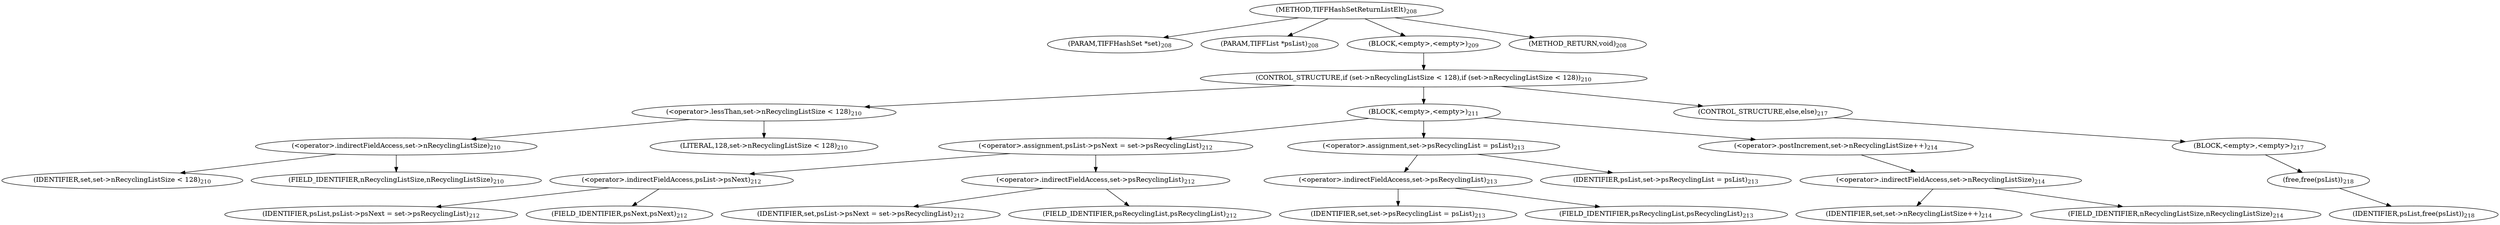digraph "TIFFHashSetReturnListElt" {  
"5121" [label = <(METHOD,TIFFHashSetReturnListElt)<SUB>208</SUB>> ]
"5122" [label = <(PARAM,TIFFHashSet *set)<SUB>208</SUB>> ]
"5123" [label = <(PARAM,TIFFList *psList)<SUB>208</SUB>> ]
"5124" [label = <(BLOCK,&lt;empty&gt;,&lt;empty&gt;)<SUB>209</SUB>> ]
"5125" [label = <(CONTROL_STRUCTURE,if (set-&gt;nRecyclingListSize &lt; 128),if (set-&gt;nRecyclingListSize &lt; 128))<SUB>210</SUB>> ]
"5126" [label = <(&lt;operator&gt;.lessThan,set-&gt;nRecyclingListSize &lt; 128)<SUB>210</SUB>> ]
"5127" [label = <(&lt;operator&gt;.indirectFieldAccess,set-&gt;nRecyclingListSize)<SUB>210</SUB>> ]
"5128" [label = <(IDENTIFIER,set,set-&gt;nRecyclingListSize &lt; 128)<SUB>210</SUB>> ]
"5129" [label = <(FIELD_IDENTIFIER,nRecyclingListSize,nRecyclingListSize)<SUB>210</SUB>> ]
"5130" [label = <(LITERAL,128,set-&gt;nRecyclingListSize &lt; 128)<SUB>210</SUB>> ]
"5131" [label = <(BLOCK,&lt;empty&gt;,&lt;empty&gt;)<SUB>211</SUB>> ]
"5132" [label = <(&lt;operator&gt;.assignment,psList-&gt;psNext = set-&gt;psRecyclingList)<SUB>212</SUB>> ]
"5133" [label = <(&lt;operator&gt;.indirectFieldAccess,psList-&gt;psNext)<SUB>212</SUB>> ]
"5134" [label = <(IDENTIFIER,psList,psList-&gt;psNext = set-&gt;psRecyclingList)<SUB>212</SUB>> ]
"5135" [label = <(FIELD_IDENTIFIER,psNext,psNext)<SUB>212</SUB>> ]
"5136" [label = <(&lt;operator&gt;.indirectFieldAccess,set-&gt;psRecyclingList)<SUB>212</SUB>> ]
"5137" [label = <(IDENTIFIER,set,psList-&gt;psNext = set-&gt;psRecyclingList)<SUB>212</SUB>> ]
"5138" [label = <(FIELD_IDENTIFIER,psRecyclingList,psRecyclingList)<SUB>212</SUB>> ]
"5139" [label = <(&lt;operator&gt;.assignment,set-&gt;psRecyclingList = psList)<SUB>213</SUB>> ]
"5140" [label = <(&lt;operator&gt;.indirectFieldAccess,set-&gt;psRecyclingList)<SUB>213</SUB>> ]
"5141" [label = <(IDENTIFIER,set,set-&gt;psRecyclingList = psList)<SUB>213</SUB>> ]
"5142" [label = <(FIELD_IDENTIFIER,psRecyclingList,psRecyclingList)<SUB>213</SUB>> ]
"5143" [label = <(IDENTIFIER,psList,set-&gt;psRecyclingList = psList)<SUB>213</SUB>> ]
"5144" [label = <(&lt;operator&gt;.postIncrement,set-&gt;nRecyclingListSize++)<SUB>214</SUB>> ]
"5145" [label = <(&lt;operator&gt;.indirectFieldAccess,set-&gt;nRecyclingListSize)<SUB>214</SUB>> ]
"5146" [label = <(IDENTIFIER,set,set-&gt;nRecyclingListSize++)<SUB>214</SUB>> ]
"5147" [label = <(FIELD_IDENTIFIER,nRecyclingListSize,nRecyclingListSize)<SUB>214</SUB>> ]
"5148" [label = <(CONTROL_STRUCTURE,else,else)<SUB>217</SUB>> ]
"5149" [label = <(BLOCK,&lt;empty&gt;,&lt;empty&gt;)<SUB>217</SUB>> ]
"5150" [label = <(free,free(psList))<SUB>218</SUB>> ]
"5151" [label = <(IDENTIFIER,psList,free(psList))<SUB>218</SUB>> ]
"5152" [label = <(METHOD_RETURN,void)<SUB>208</SUB>> ]
  "5121" -> "5122" 
  "5121" -> "5123" 
  "5121" -> "5124" 
  "5121" -> "5152" 
  "5124" -> "5125" 
  "5125" -> "5126" 
  "5125" -> "5131" 
  "5125" -> "5148" 
  "5126" -> "5127" 
  "5126" -> "5130" 
  "5127" -> "5128" 
  "5127" -> "5129" 
  "5131" -> "5132" 
  "5131" -> "5139" 
  "5131" -> "5144" 
  "5132" -> "5133" 
  "5132" -> "5136" 
  "5133" -> "5134" 
  "5133" -> "5135" 
  "5136" -> "5137" 
  "5136" -> "5138" 
  "5139" -> "5140" 
  "5139" -> "5143" 
  "5140" -> "5141" 
  "5140" -> "5142" 
  "5144" -> "5145" 
  "5145" -> "5146" 
  "5145" -> "5147" 
  "5148" -> "5149" 
  "5149" -> "5150" 
  "5150" -> "5151" 
}
